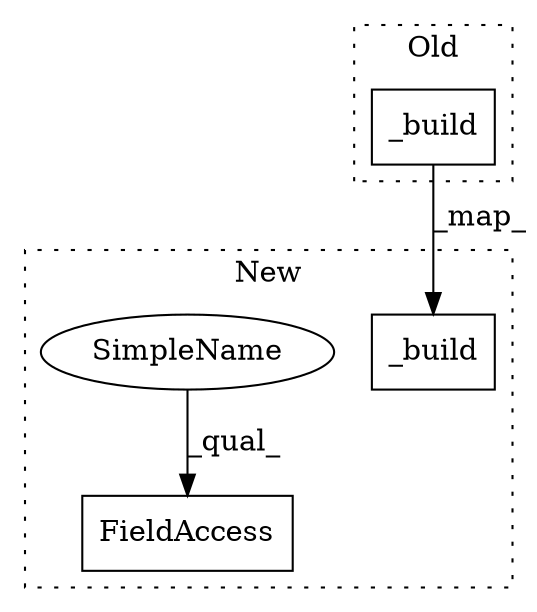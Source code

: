 digraph G {
subgraph cluster0 {
1 [label="_build" a="32" s="2676" l="8" shape="box"];
label = "Old";
style="dotted";
}
subgraph cluster1 {
2 [label="_build" a="32" s="2759" l="8" shape="box"];
3 [label="FieldAccess" a="22" s="2784" l="14" shape="box"];
4 [label="SimpleName" a="42" s="2784" l="4" shape="ellipse"];
label = "New";
style="dotted";
}
1 -> 2 [label="_map_"];
4 -> 3 [label="_qual_"];
}